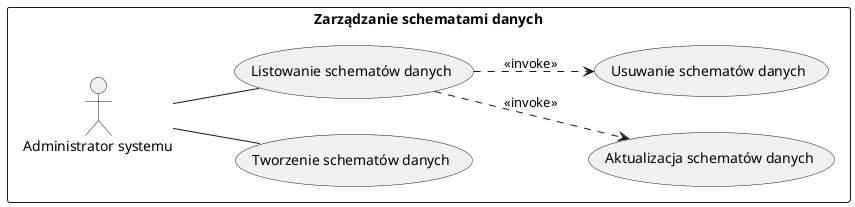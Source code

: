 @startuml diagram
left to right direction

rectangle "Zarządzanie schematami danych" {
  actor "Administrator systemu" as Administrator

  usecase (Tworzenie schematów danych) as TworzenieSchematow
  usecase (Aktualizacja schematów danych) as AktualizacjaSchematow
  usecase (Listowanie schematów danych) as ListowanieSchematow
  usecase (Usuwanie schematów danych) as UsuwanieSchematow

  Administrator -- TworzenieSchematow
  Administrator -- ListowanieSchematow
  ListowanieSchematow ..> AktualizacjaSchematow : <<invoke>>
  ListowanieSchematow ..> UsuwanieSchematow : <<invoke>>
}

@enduml